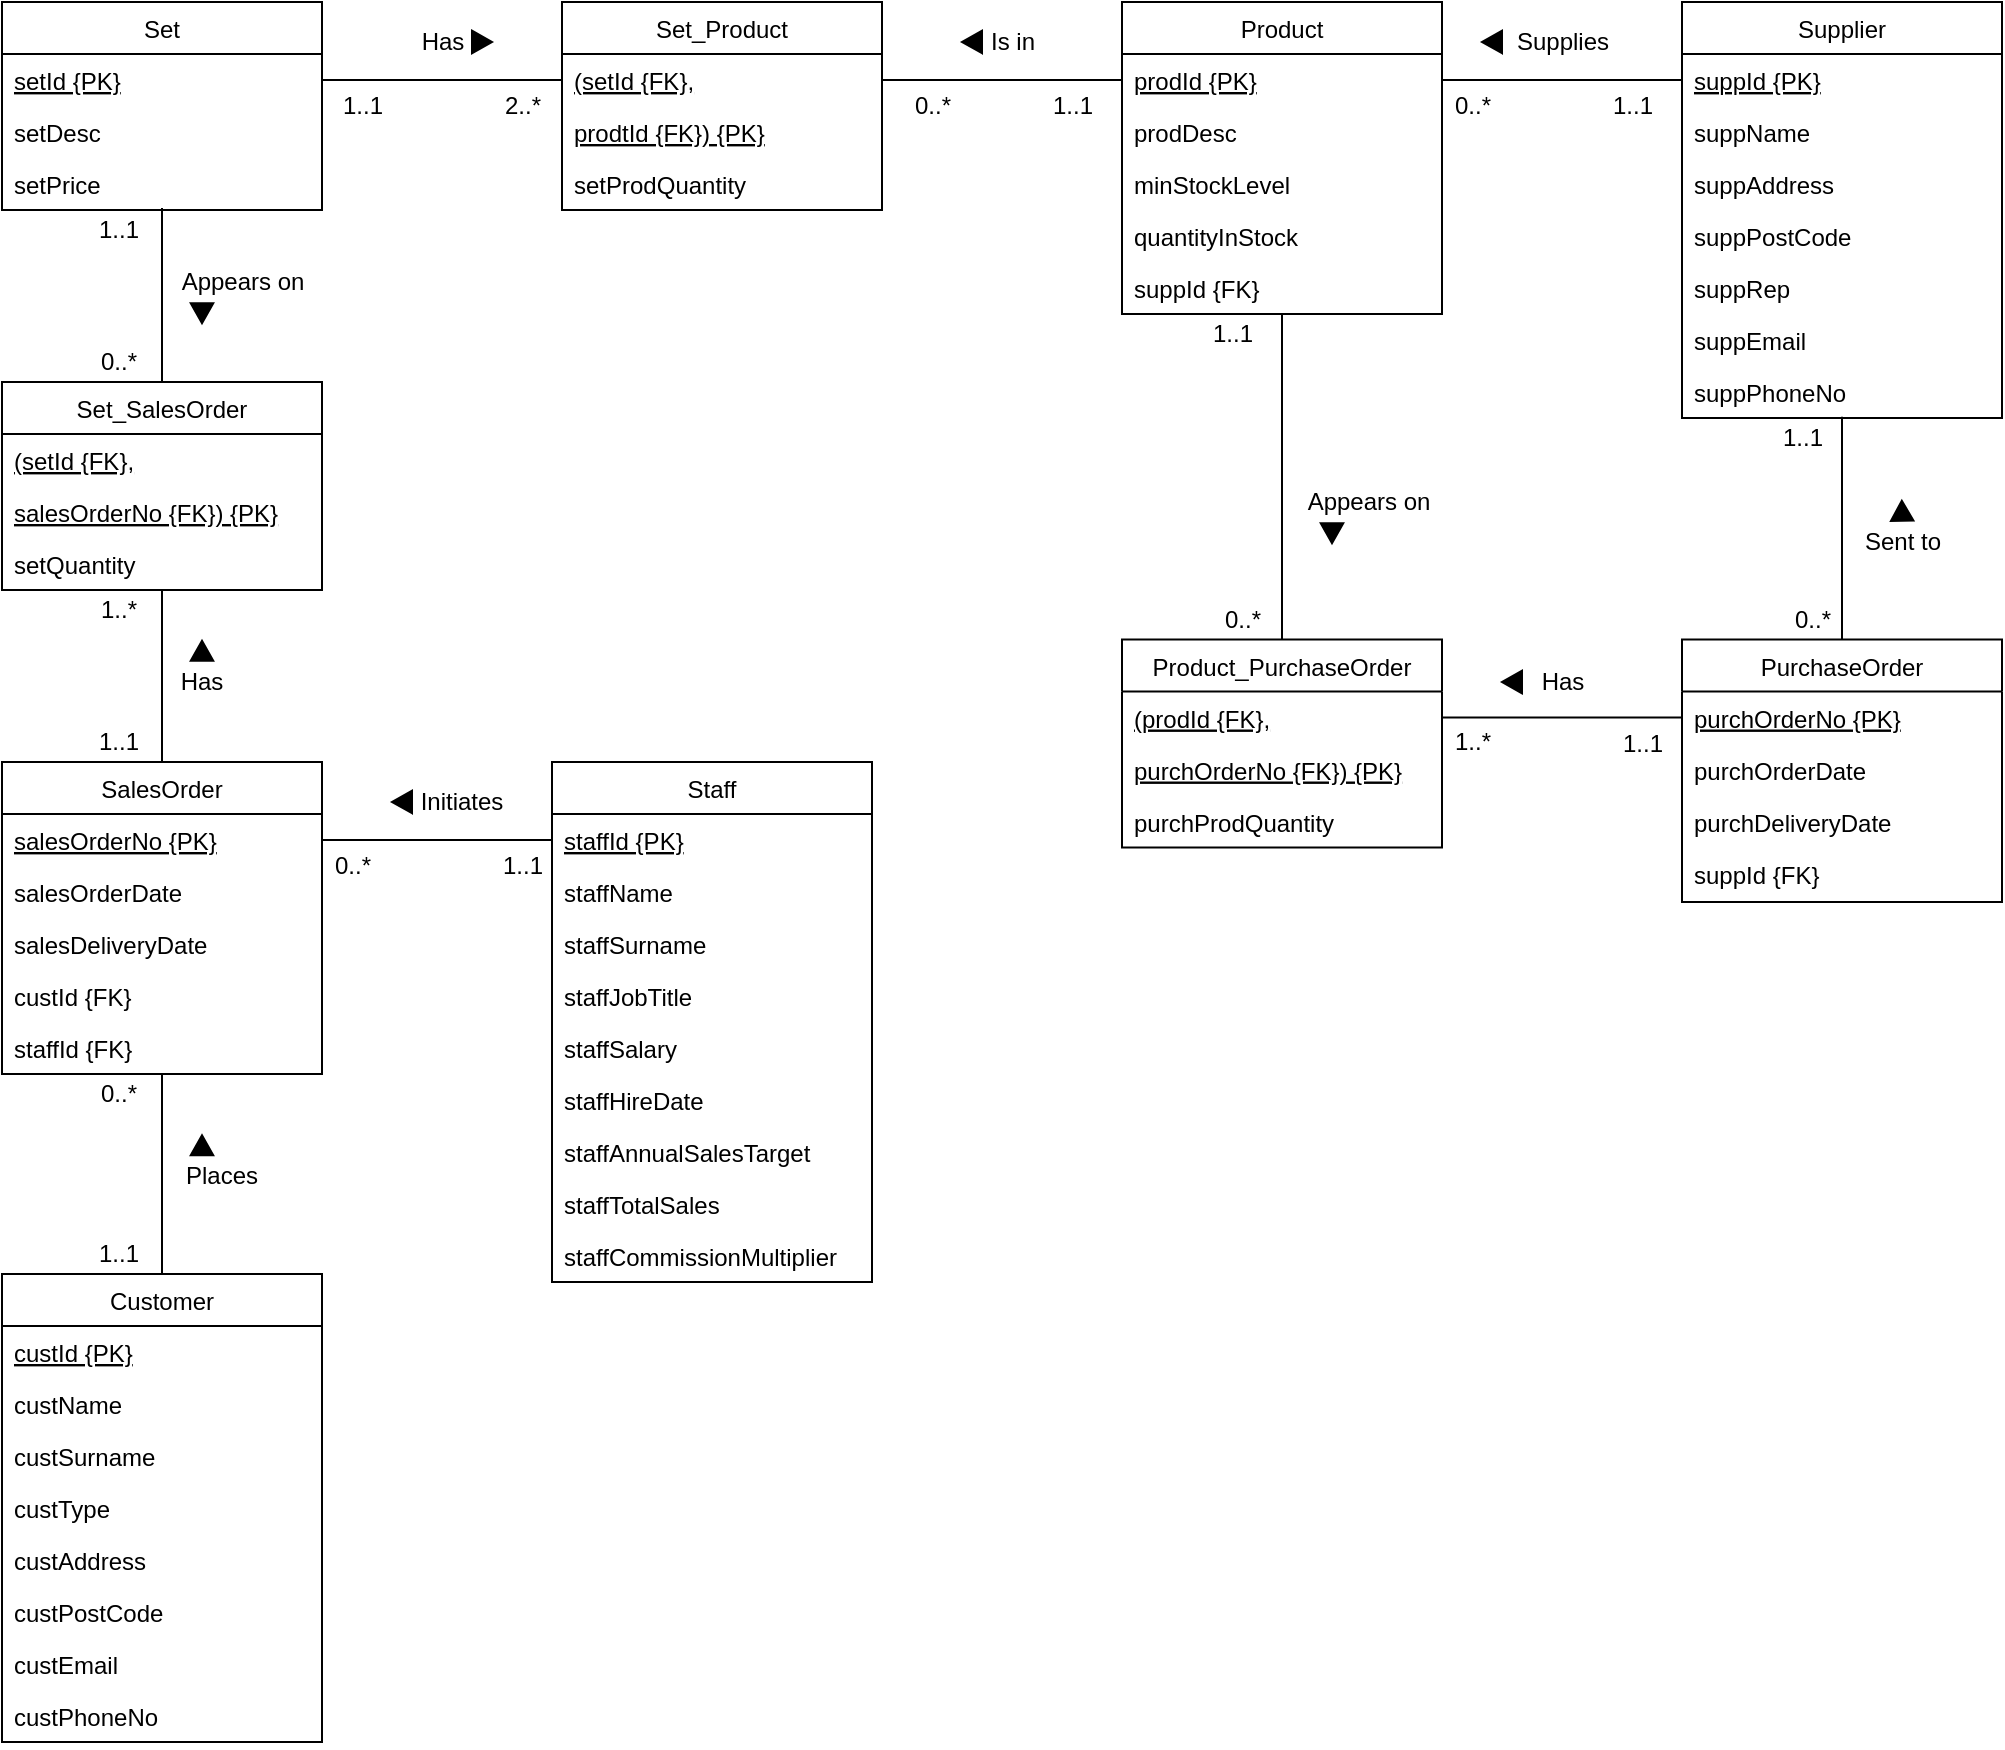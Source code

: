 <mxfile version="13.0.5" type="device"><diagram id="C5RBs43oDa-KdzZeNtuy" name="Page-1"><mxGraphModel dx="1422" dy="794" grid="1" gridSize="10" guides="1" tooltips="1" connect="1" arrows="1" fold="1" page="1" pageScale="1" pageWidth="1169" pageHeight="1654" math="0" shadow="0"><root><mxCell id="WIyWlLk6GJQsqaUBKTNV-0"/><mxCell id="WIyWlLk6GJQsqaUBKTNV-1" parent="WIyWlLk6GJQsqaUBKTNV-0"/><mxCell id="zkfFHV4jXpPFQw0GAbJ--0" value="Set" style="swimlane;fontStyle=0;align=center;verticalAlign=top;childLayout=stackLayout;horizontal=1;startSize=26;horizontalStack=0;resizeParent=1;resizeLast=0;collapsible=1;marginBottom=0;rounded=0;shadow=0;strokeWidth=1;" parent="WIyWlLk6GJQsqaUBKTNV-1" vertex="1"><mxGeometry x="80" y="80" width="160" height="104" as="geometry"><mxRectangle x="230" y="140" width="160" height="26" as="alternateBounds"/></mxGeometry></mxCell><mxCell id="zkfFHV4jXpPFQw0GAbJ--1" value="setId {PK}" style="text;align=left;verticalAlign=top;spacingLeft=4;spacingRight=4;overflow=hidden;rotatable=0;points=[[0,0.5],[1,0.5]];portConstraint=eastwest;fontStyle=4" parent="zkfFHV4jXpPFQw0GAbJ--0" vertex="1"><mxGeometry y="26" width="160" height="26" as="geometry"/></mxCell><mxCell id="zkfFHV4jXpPFQw0GAbJ--2" value="setDesc" style="text;align=left;verticalAlign=top;spacingLeft=4;spacingRight=4;overflow=hidden;rotatable=0;points=[[0,0.5],[1,0.5]];portConstraint=eastwest;rounded=0;shadow=0;html=0;" parent="zkfFHV4jXpPFQw0GAbJ--0" vertex="1"><mxGeometry y="52" width="160" height="26" as="geometry"/></mxCell><mxCell id="zkfFHV4jXpPFQw0GAbJ--3" value="setPrice" style="text;align=left;verticalAlign=top;spacingLeft=4;spacingRight=4;overflow=hidden;rotatable=0;points=[[0,0.5],[1,0.5]];portConstraint=eastwest;rounded=0;shadow=0;html=0;" parent="zkfFHV4jXpPFQw0GAbJ--0" vertex="1"><mxGeometry y="78" width="160" height="26" as="geometry"/></mxCell><mxCell id="TeVG1P6kpc4gWOl1_7dL-0" value="Has" style="text;html=1;strokeColor=none;fillColor=none;align=center;verticalAlign=middle;whiteSpace=wrap;rounded=0;" parent="WIyWlLk6GJQsqaUBKTNV-1" vertex="1"><mxGeometry x="160" y="410" width="40" height="20" as="geometry"/></mxCell><mxCell id="TeVG1P6kpc4gWOl1_7dL-18" value="" style="triangle;whiteSpace=wrap;html=1;rotation=-90;gradientColor=none;fillColor=#000000;" parent="WIyWlLk6GJQsqaUBKTNV-1" vertex="1"><mxGeometry x="175" y="398.75" width="10" height="11.25" as="geometry"/></mxCell><mxCell id="GirmqRTGsIC-gw1MAbg_-61" value="Supplier" style="swimlane;fontStyle=0;align=center;verticalAlign=top;childLayout=stackLayout;horizontal=1;startSize=26;horizontalStack=0;resizeParent=1;resizeLast=0;collapsible=1;marginBottom=0;rounded=0;shadow=0;strokeWidth=1;" parent="WIyWlLk6GJQsqaUBKTNV-1" vertex="1"><mxGeometry x="920" y="80" width="160" height="208" as="geometry"><mxRectangle x="230" y="140" width="160" height="26" as="alternateBounds"/></mxGeometry></mxCell><mxCell id="GirmqRTGsIC-gw1MAbg_-62" value="suppId {PK}" style="text;align=left;verticalAlign=top;spacingLeft=4;spacingRight=4;overflow=hidden;rotatable=0;points=[[0,0.5],[1,0.5]];portConstraint=eastwest;fontStyle=4" parent="GirmqRTGsIC-gw1MAbg_-61" vertex="1"><mxGeometry y="26" width="160" height="26" as="geometry"/></mxCell><mxCell id="GirmqRTGsIC-gw1MAbg_-63" value="suppName" style="text;align=left;verticalAlign=top;spacingLeft=4;spacingRight=4;overflow=hidden;rotatable=0;points=[[0,0.5],[1,0.5]];portConstraint=eastwest;rounded=0;shadow=0;html=0;" parent="GirmqRTGsIC-gw1MAbg_-61" vertex="1"><mxGeometry y="52" width="160" height="26" as="geometry"/></mxCell><mxCell id="GirmqRTGsIC-gw1MAbg_-64" value="suppAddress" style="text;align=left;verticalAlign=top;spacingLeft=4;spacingRight=4;overflow=hidden;rotatable=0;points=[[0,0.5],[1,0.5]];portConstraint=eastwest;rounded=0;shadow=0;html=0;" parent="GirmqRTGsIC-gw1MAbg_-61" vertex="1"><mxGeometry y="78" width="160" height="26" as="geometry"/></mxCell><mxCell id="GirmqRTGsIC-gw1MAbg_-87" value="suppPostCode" style="text;align=left;verticalAlign=top;spacingLeft=4;spacingRight=4;overflow=hidden;rotatable=0;points=[[0,0.5],[1,0.5]];portConstraint=eastwest;rounded=0;shadow=0;html=0;" parent="GirmqRTGsIC-gw1MAbg_-61" vertex="1"><mxGeometry y="104" width="160" height="26" as="geometry"/></mxCell><mxCell id="GirmqRTGsIC-gw1MAbg_-88" value="suppRep" style="text;align=left;verticalAlign=top;spacingLeft=4;spacingRight=4;overflow=hidden;rotatable=0;points=[[0,0.5],[1,0.5]];portConstraint=eastwest;rounded=0;shadow=0;html=0;" parent="GirmqRTGsIC-gw1MAbg_-61" vertex="1"><mxGeometry y="130" width="160" height="26" as="geometry"/></mxCell><mxCell id="GirmqRTGsIC-gw1MAbg_-89" value="suppEmail" style="text;align=left;verticalAlign=top;spacingLeft=4;spacingRight=4;overflow=hidden;rotatable=0;points=[[0,0.5],[1,0.5]];portConstraint=eastwest;rounded=0;shadow=0;html=0;" parent="GirmqRTGsIC-gw1MAbg_-61" vertex="1"><mxGeometry y="156" width="160" height="26" as="geometry"/></mxCell><mxCell id="GirmqRTGsIC-gw1MAbg_-90" value="suppPhoneNo" style="text;align=left;verticalAlign=top;spacingLeft=4;spacingRight=4;overflow=hidden;rotatable=0;points=[[0,0.5],[1,0.5]];portConstraint=eastwest;rounded=0;shadow=0;html=0;" parent="GirmqRTGsIC-gw1MAbg_-61" vertex="1"><mxGeometry y="182" width="160" height="26" as="geometry"/></mxCell><mxCell id="TeVG1P6kpc4gWOl1_7dL-20" value="Places" style="text;html=1;strokeColor=none;fillColor=none;align=center;verticalAlign=middle;whiteSpace=wrap;rounded=0;" parent="WIyWlLk6GJQsqaUBKTNV-1" vertex="1"><mxGeometry x="170" y="657.25" width="40" height="20" as="geometry"/></mxCell><mxCell id="TeVG1P6kpc4gWOl1_7dL-22" value="Initiates" style="text;html=1;strokeColor=none;fillColor=none;align=center;verticalAlign=middle;whiteSpace=wrap;rounded=0;" parent="WIyWlLk6GJQsqaUBKTNV-1" vertex="1"><mxGeometry x="290" y="469.99" width="40" height="20" as="geometry"/></mxCell><mxCell id="GirmqRTGsIC-gw1MAbg_-0" value="1..*" style="text;html=1;align=center;verticalAlign=middle;resizable=0;points=[];autosize=1;" parent="WIyWlLk6GJQsqaUBKTNV-1" vertex="1"><mxGeometry x="122.5" y="374" width="30" height="20" as="geometry"/></mxCell><mxCell id="GirmqRTGsIC-gw1MAbg_-3" value="" style="triangle;whiteSpace=wrap;html=1;rotation=-90;fillColor=#000000;" parent="WIyWlLk6GJQsqaUBKTNV-1" vertex="1"><mxGeometry x="175" y="646" width="10" height="11.25" as="geometry"/></mxCell><mxCell id="GirmqRTGsIC-gw1MAbg_-4" value="" style="triangle;whiteSpace=wrap;html=1;rotation=-180;strokeColor=#000000;fillColor=#000000;" parent="WIyWlLk6GJQsqaUBKTNV-1" vertex="1"><mxGeometry x="275" y="474.37" width="10" height="11.25" as="geometry"/></mxCell><mxCell id="GirmqRTGsIC-gw1MAbg_-6" value="0..*" style="text;html=1;align=center;verticalAlign=middle;resizable=0;points=[];autosize=1;" parent="WIyWlLk6GJQsqaUBKTNV-1" vertex="1"><mxGeometry x="122.66" y="250" width="30" height="20" as="geometry"/></mxCell><mxCell id="GirmqRTGsIC-gw1MAbg_-8" value="1..1" style="text;html=1;align=center;verticalAlign=middle;resizable=0;points=[];autosize=1;" parent="WIyWlLk6GJQsqaUBKTNV-1" vertex="1"><mxGeometry x="117.66" y="696" width="40" height="20" as="geometry"/></mxCell><mxCell id="GirmqRTGsIC-gw1MAbg_-10" value="0..*" style="text;html=1;align=center;verticalAlign=middle;resizable=0;points=[];autosize=1;" parent="WIyWlLk6GJQsqaUBKTNV-1" vertex="1"><mxGeometry x="122.5" y="616" width="30" height="20" as="geometry"/></mxCell><mxCell id="GirmqRTGsIC-gw1MAbg_-13" value="0..*" style="text;html=1;align=center;verticalAlign=middle;resizable=0;points=[];autosize=1;" parent="WIyWlLk6GJQsqaUBKTNV-1" vertex="1"><mxGeometry x="240" y="502" width="30" height="20" as="geometry"/></mxCell><mxCell id="GirmqRTGsIC-gw1MAbg_-14" value="1..1" style="text;html=1;align=center;verticalAlign=middle;resizable=0;points=[];autosize=1;" parent="WIyWlLk6GJQsqaUBKTNV-1" vertex="1"><mxGeometry x="320" y="502" width="40" height="20" as="geometry"/></mxCell><mxCell id="GirmqRTGsIC-gw1MAbg_-49" style="edgeStyle=orthogonalEdgeStyle;rounded=0;orthogonalLoop=1;jettySize=auto;html=1;entryX=0.5;entryY=0;entryDx=0;entryDy=0;endArrow=none;endFill=0;" parent="WIyWlLk6GJQsqaUBKTNV-1" source="zkfFHV4jXpPFQw0GAbJ--6" target="aGKwK6XPnsVdEHpSaADo-6" edge="1"><mxGeometry relative="1" as="geometry"/></mxCell><mxCell id="zkfFHV4jXpPFQw0GAbJ--6" value="SalesOrder" style="swimlane;fontStyle=0;align=center;verticalAlign=top;childLayout=stackLayout;horizontal=1;startSize=26;horizontalStack=0;resizeParent=1;resizeLast=0;collapsible=1;marginBottom=0;rounded=0;shadow=0;strokeWidth=1;" parent="WIyWlLk6GJQsqaUBKTNV-1" vertex="1"><mxGeometry x="80" y="460" width="160" height="156" as="geometry"><mxRectangle x="130" y="380" width="160" height="26" as="alternateBounds"/></mxGeometry></mxCell><mxCell id="zkfFHV4jXpPFQw0GAbJ--7" value="salesOrderNo {PK}" style="text;align=left;verticalAlign=top;spacingLeft=4;spacingRight=4;overflow=hidden;rotatable=0;points=[[0,0.5],[1,0.5]];portConstraint=eastwest;fontStyle=4" parent="zkfFHV4jXpPFQw0GAbJ--6" vertex="1"><mxGeometry y="26" width="160" height="26" as="geometry"/></mxCell><mxCell id="zkfFHV4jXpPFQw0GAbJ--8" value="salesOrderDate" style="text;align=left;verticalAlign=top;spacingLeft=4;spacingRight=4;overflow=hidden;rotatable=0;points=[[0,0.5],[1,0.5]];portConstraint=eastwest;rounded=0;shadow=0;html=0;" parent="zkfFHV4jXpPFQw0GAbJ--6" vertex="1"><mxGeometry y="52" width="160" height="26" as="geometry"/></mxCell><mxCell id="aGKwK6XPnsVdEHpSaADo-12" value="salesDeliveryDate" style="text;align=left;verticalAlign=top;spacingLeft=4;spacingRight=4;overflow=hidden;rotatable=0;points=[[0,0.5],[1,0.5]];portConstraint=eastwest;rounded=0;shadow=0;html=0;" parent="zkfFHV4jXpPFQw0GAbJ--6" vertex="1"><mxGeometry y="78" width="160" height="26" as="geometry"/></mxCell><mxCell id="GirmqRTGsIC-gw1MAbg_-48" value="custId {FK}" style="text;align=left;verticalAlign=top;spacingLeft=4;spacingRight=4;overflow=hidden;rotatable=0;points=[[0,0.5],[1,0.5]];portConstraint=eastwest;rounded=0;shadow=0;html=0;" parent="zkfFHV4jXpPFQw0GAbJ--6" vertex="1"><mxGeometry y="104" width="160" height="26" as="geometry"/></mxCell><mxCell id="GirmqRTGsIC-gw1MAbg_-55" value="staffId {FK}" style="text;align=left;verticalAlign=top;spacingLeft=4;spacingRight=4;overflow=hidden;rotatable=0;points=[[0,0.5],[1,0.5]];portConstraint=eastwest;rounded=0;shadow=0;html=0;" parent="zkfFHV4jXpPFQw0GAbJ--6" vertex="1"><mxGeometry y="130" width="160" height="26" as="geometry"/></mxCell><mxCell id="GirmqRTGsIC-gw1MAbg_-33" style="edgeStyle=orthogonalEdgeStyle;rounded=0;orthogonalLoop=1;jettySize=auto;html=1;exitX=0.5;exitY=0;exitDx=0;exitDy=0;entryX=0.5;entryY=0.962;entryDx=0;entryDy=0;entryPerimeter=0;endArrow=none;endFill=0;" parent="WIyWlLk6GJQsqaUBKTNV-1" source="GirmqRTGsIC-gw1MAbg_-29" target="zkfFHV4jXpPFQw0GAbJ--3" edge="1"><mxGeometry relative="1" as="geometry"/></mxCell><mxCell id="GirmqRTGsIC-gw1MAbg_-34" style="edgeStyle=orthogonalEdgeStyle;rounded=0;orthogonalLoop=1;jettySize=auto;html=1;endArrow=none;endFill=0;" parent="WIyWlLk6GJQsqaUBKTNV-1" source="GirmqRTGsIC-gw1MAbg_-29" target="zkfFHV4jXpPFQw0GAbJ--6" edge="1"><mxGeometry relative="1" as="geometry"/></mxCell><mxCell id="GirmqRTGsIC-gw1MAbg_-29" value="Set_SalesOrder" style="swimlane;fontStyle=0;align=center;verticalAlign=top;childLayout=stackLayout;horizontal=1;startSize=26;horizontalStack=0;resizeParent=1;resizeLast=0;collapsible=1;marginBottom=0;rounded=0;shadow=0;strokeWidth=1;" parent="WIyWlLk6GJQsqaUBKTNV-1" vertex="1"><mxGeometry x="80" y="270" width="160" height="104" as="geometry"><mxRectangle x="230" y="140" width="160" height="26" as="alternateBounds"/></mxGeometry></mxCell><mxCell id="GirmqRTGsIC-gw1MAbg_-30" value="(setId {FK}," style="text;align=left;verticalAlign=top;spacingLeft=4;spacingRight=4;overflow=hidden;rotatable=0;points=[[0,0.5],[1,0.5]];portConstraint=eastwest;fontStyle=4" parent="GirmqRTGsIC-gw1MAbg_-29" vertex="1"><mxGeometry y="26" width="160" height="26" as="geometry"/></mxCell><mxCell id="GirmqRTGsIC-gw1MAbg_-52" value="salesOrderNo {FK}) {PK}" style="text;align=left;verticalAlign=top;spacingLeft=4;spacingRight=4;overflow=hidden;rotatable=0;points=[[0,0.5],[1,0.5]];portConstraint=eastwest;fontStyle=4" parent="GirmqRTGsIC-gw1MAbg_-29" vertex="1"><mxGeometry y="52" width="160" height="26" as="geometry"/></mxCell><mxCell id="GirmqRTGsIC-gw1MAbg_-51" value="setQuantity" style="text;align=left;verticalAlign=top;spacingLeft=4;spacingRight=4;overflow=hidden;rotatable=0;points=[[0,0.5],[1,0.5]];portConstraint=eastwest;" parent="GirmqRTGsIC-gw1MAbg_-29" vertex="1"><mxGeometry y="78" width="160" height="26" as="geometry"/></mxCell><mxCell id="GirmqRTGsIC-gw1MAbg_-37" value="1..1" style="text;html=1;align=center;verticalAlign=middle;resizable=0;points=[];autosize=1;" parent="WIyWlLk6GJQsqaUBKTNV-1" vertex="1"><mxGeometry x="117.66" y="440" width="40" height="20" as="geometry"/></mxCell><mxCell id="GirmqRTGsIC-gw1MAbg_-38" value="1..1" style="text;html=1;align=center;verticalAlign=middle;resizable=0;points=[];autosize=1;" parent="WIyWlLk6GJQsqaUBKTNV-1" vertex="1"><mxGeometry x="117.66" y="184" width="40" height="20" as="geometry"/></mxCell><mxCell id="GirmqRTGsIC-gw1MAbg_-39" value="Appears on" style="text;html=1;align=center;verticalAlign=middle;resizable=0;points=[];autosize=1;" parent="WIyWlLk6GJQsqaUBKTNV-1" vertex="1"><mxGeometry x="160" y="210" width="80" height="20" as="geometry"/></mxCell><mxCell id="GirmqRTGsIC-gw1MAbg_-40" value="" style="triangle;whiteSpace=wrap;html=1;rotation=90;fillColor=#000000;" parent="WIyWlLk6GJQsqaUBKTNV-1" vertex="1"><mxGeometry x="175" y="230" width="10" height="11.25" as="geometry"/></mxCell><mxCell id="GirmqRTGsIC-gw1MAbg_-54" style="edgeStyle=orthogonalEdgeStyle;rounded=0;orthogonalLoop=1;jettySize=auto;html=1;endArrow=none;endFill=0;" parent="WIyWlLk6GJQsqaUBKTNV-1" source="zkfFHV4jXpPFQw0GAbJ--7" target="zkfFHV4jXpPFQw0GAbJ--14" edge="1"><mxGeometry relative="1" as="geometry"/></mxCell><mxCell id="GirmqRTGsIC-gw1MAbg_-79" value="Set_Product" style="swimlane;fontStyle=0;align=center;verticalAlign=top;childLayout=stackLayout;horizontal=1;startSize=26;horizontalStack=0;resizeParent=1;resizeLast=0;collapsible=1;marginBottom=0;rounded=0;shadow=0;strokeWidth=1;" parent="WIyWlLk6GJQsqaUBKTNV-1" vertex="1"><mxGeometry x="360" y="80" width="160" height="104" as="geometry"><mxRectangle x="230" y="140" width="160" height="26" as="alternateBounds"/></mxGeometry></mxCell><mxCell id="GirmqRTGsIC-gw1MAbg_-80" value="(setId {FK}," style="text;align=left;verticalAlign=top;spacingLeft=4;spacingRight=4;overflow=hidden;rotatable=0;points=[[0,0.5],[1,0.5]];portConstraint=eastwest;fontStyle=4" parent="GirmqRTGsIC-gw1MAbg_-79" vertex="1"><mxGeometry y="26" width="160" height="26" as="geometry"/></mxCell><mxCell id="GirmqRTGsIC-gw1MAbg_-81" value="prodtId {FK}) {PK}" style="text;align=left;verticalAlign=top;spacingLeft=4;spacingRight=4;overflow=hidden;rotatable=0;points=[[0,0.5],[1,0.5]];portConstraint=eastwest;rounded=0;shadow=0;html=0;fontStyle=4" parent="GirmqRTGsIC-gw1MAbg_-79" vertex="1"><mxGeometry y="52" width="160" height="26" as="geometry"/></mxCell><mxCell id="GirmqRTGsIC-gw1MAbg_-82" value="setProdQuantity" style="text;align=left;verticalAlign=top;spacingLeft=4;spacingRight=4;overflow=hidden;rotatable=0;points=[[0,0.5],[1,0.5]];portConstraint=eastwest;rounded=0;shadow=0;html=0;" parent="GirmqRTGsIC-gw1MAbg_-79" vertex="1"><mxGeometry y="78" width="160" height="26" as="geometry"/></mxCell><mxCell id="GirmqRTGsIC-gw1MAbg_-56" value="Product" style="swimlane;fontStyle=0;align=center;verticalAlign=top;childLayout=stackLayout;horizontal=1;startSize=26;horizontalStack=0;resizeParent=1;resizeLast=0;collapsible=1;marginBottom=0;rounded=0;shadow=0;strokeWidth=1;" parent="WIyWlLk6GJQsqaUBKTNV-1" vertex="1"><mxGeometry x="640" y="80" width="160" height="156" as="geometry"><mxRectangle x="230" y="140" width="160" height="26" as="alternateBounds"/></mxGeometry></mxCell><mxCell id="GirmqRTGsIC-gw1MAbg_-57" value="prodId {PK}" style="text;align=left;verticalAlign=top;spacingLeft=4;spacingRight=4;overflow=hidden;rotatable=0;points=[[0,0.5],[1,0.5]];portConstraint=eastwest;fontStyle=4" parent="GirmqRTGsIC-gw1MAbg_-56" vertex="1"><mxGeometry y="26" width="160" height="26" as="geometry"/></mxCell><mxCell id="GirmqRTGsIC-gw1MAbg_-58" value="prodDesc" style="text;align=left;verticalAlign=top;spacingLeft=4;spacingRight=4;overflow=hidden;rotatable=0;points=[[0,0.5],[1,0.5]];portConstraint=eastwest;rounded=0;shadow=0;html=0;" parent="GirmqRTGsIC-gw1MAbg_-56" vertex="1"><mxGeometry y="52" width="160" height="26" as="geometry"/></mxCell><mxCell id="GirmqRTGsIC-gw1MAbg_-59" value="minStockLevel" style="text;align=left;verticalAlign=top;spacingLeft=4;spacingRight=4;overflow=hidden;rotatable=0;points=[[0,0.5],[1,0.5]];portConstraint=eastwest;rounded=0;shadow=0;html=0;" parent="GirmqRTGsIC-gw1MAbg_-56" vertex="1"><mxGeometry y="78" width="160" height="26" as="geometry"/></mxCell><mxCell id="GirmqRTGsIC-gw1MAbg_-77" value="quantityInStock" style="text;align=left;verticalAlign=top;spacingLeft=4;spacingRight=4;overflow=hidden;rotatable=0;points=[[0,0.5],[1,0.5]];portConstraint=eastwest;rounded=0;shadow=0;html=0;" parent="GirmqRTGsIC-gw1MAbg_-56" vertex="1"><mxGeometry y="104" width="160" height="26" as="geometry"/></mxCell><mxCell id="GirmqRTGsIC-gw1MAbg_-76" value="suppId {FK}" style="text;align=left;verticalAlign=top;spacingLeft=4;spacingRight=4;overflow=hidden;rotatable=0;points=[[0,0.5],[1,0.5]];portConstraint=eastwest;rounded=0;shadow=0;html=0;" parent="GirmqRTGsIC-gw1MAbg_-56" vertex="1"><mxGeometry y="130" width="160" height="26" as="geometry"/></mxCell><mxCell id="aGKwK6XPnsVdEHpSaADo-6" value="Customer" style="swimlane;fontStyle=0;align=center;verticalAlign=top;childLayout=stackLayout;horizontal=1;startSize=26;horizontalStack=0;resizeParent=1;resizeLast=0;collapsible=1;marginBottom=0;rounded=0;shadow=0;strokeWidth=1;" parent="WIyWlLk6GJQsqaUBKTNV-1" vertex="1"><mxGeometry x="80" y="716" width="160" height="234" as="geometry"><mxRectangle x="130" y="380" width="160" height="26" as="alternateBounds"/></mxGeometry></mxCell><mxCell id="aGKwK6XPnsVdEHpSaADo-7" value="custId {PK}" style="text;align=left;verticalAlign=top;spacingLeft=4;spacingRight=4;overflow=hidden;rotatable=0;points=[[0,0.5],[1,0.5]];portConstraint=eastwest;fontStyle=4" parent="aGKwK6XPnsVdEHpSaADo-6" vertex="1"><mxGeometry y="26" width="160" height="26" as="geometry"/></mxCell><mxCell id="aGKwK6XPnsVdEHpSaADo-11" value="custName" style="text;align=left;verticalAlign=top;spacingLeft=4;spacingRight=4;overflow=hidden;rotatable=0;points=[[0,0.5],[1,0.5]];portConstraint=eastwest;" parent="aGKwK6XPnsVdEHpSaADo-6" vertex="1"><mxGeometry y="52" width="160" height="26" as="geometry"/></mxCell><mxCell id="TeVG1P6kpc4gWOl1_7dL-7" value="custSurname" style="text;align=left;verticalAlign=top;spacingLeft=4;spacingRight=4;overflow=hidden;rotatable=0;points=[[0,0.5],[1,0.5]];portConstraint=eastwest;" parent="aGKwK6XPnsVdEHpSaADo-6" vertex="1"><mxGeometry y="78" width="160" height="26" as="geometry"/></mxCell><mxCell id="aGKwK6XPnsVdEHpSaADo-8" value="custType" style="text;align=left;verticalAlign=top;spacingLeft=4;spacingRight=4;overflow=hidden;rotatable=0;points=[[0,0.5],[1,0.5]];portConstraint=eastwest;rounded=0;shadow=0;html=0;" parent="aGKwK6XPnsVdEHpSaADo-6" vertex="1"><mxGeometry y="104" width="160" height="26" as="geometry"/></mxCell><mxCell id="TeVG1P6kpc4gWOl1_7dL-8" value="custAddress" style="text;align=left;verticalAlign=top;spacingLeft=4;spacingRight=4;overflow=hidden;rotatable=0;points=[[0,0.5],[1,0.5]];portConstraint=eastwest;rounded=0;shadow=0;html=0;" parent="aGKwK6XPnsVdEHpSaADo-6" vertex="1"><mxGeometry y="130" width="160" height="26" as="geometry"/></mxCell><mxCell id="TeVG1P6kpc4gWOl1_7dL-9" value="custPostCode" style="text;align=left;verticalAlign=top;spacingLeft=4;spacingRight=4;overflow=hidden;rotatable=0;points=[[0,0.5],[1,0.5]];portConstraint=eastwest;" parent="aGKwK6XPnsVdEHpSaADo-6" vertex="1"><mxGeometry y="156" width="160" height="26" as="geometry"/></mxCell><mxCell id="TeVG1P6kpc4gWOl1_7dL-10" value="custEmail" style="text;align=left;verticalAlign=top;spacingLeft=4;spacingRight=4;overflow=hidden;rotatable=0;points=[[0,0.5],[1,0.5]];portConstraint=eastwest;" parent="aGKwK6XPnsVdEHpSaADo-6" vertex="1"><mxGeometry y="182" width="160" height="26" as="geometry"/></mxCell><mxCell id="TeVG1P6kpc4gWOl1_7dL-12" value="custPhoneNo" style="text;align=left;verticalAlign=top;spacingLeft=4;spacingRight=4;overflow=hidden;rotatable=0;points=[[0,0.5],[1,0.5]];portConstraint=eastwest;" parent="aGKwK6XPnsVdEHpSaADo-6" vertex="1"><mxGeometry y="208" width="160" height="26" as="geometry"/></mxCell><mxCell id="GirmqRTGsIC-gw1MAbg_-69" value="1..1" style="text;html=1;align=center;verticalAlign=middle;resizable=0;points=[];autosize=1;" parent="WIyWlLk6GJQsqaUBKTNV-1" vertex="1"><mxGeometry x="875" y="122" width="40" height="20" as="geometry"/></mxCell><mxCell id="GirmqRTGsIC-gw1MAbg_-72" style="edgeStyle=orthogonalEdgeStyle;rounded=0;orthogonalLoop=1;jettySize=auto;html=1;exitX=1;exitY=0.5;exitDx=0;exitDy=0;entryX=0;entryY=0.5;entryDx=0;entryDy=0;endArrow=none;endFill=0;" parent="WIyWlLk6GJQsqaUBKTNV-1" source="GirmqRTGsIC-gw1MAbg_-57" target="GirmqRTGsIC-gw1MAbg_-62" edge="1"><mxGeometry relative="1" as="geometry"/></mxCell><mxCell id="GirmqRTGsIC-gw1MAbg_-73" value="2..*" style="text;html=1;align=center;verticalAlign=middle;resizable=0;points=[];autosize=1;" parent="WIyWlLk6GJQsqaUBKTNV-1" vertex="1"><mxGeometry x="325" y="122" width="30" height="20" as="geometry"/></mxCell><mxCell id="GirmqRTGsIC-gw1MAbg_-75" value="0..*" style="text;html=1;align=center;verticalAlign=middle;resizable=0;points=[];autosize=1;" parent="WIyWlLk6GJQsqaUBKTNV-1" vertex="1"><mxGeometry x="800" y="122" width="30" height="20" as="geometry"/></mxCell><mxCell id="GirmqRTGsIC-gw1MAbg_-78" value="0..*" style="text;html=1;align=center;verticalAlign=middle;resizable=0;points=[];autosize=1;" parent="WIyWlLk6GJQsqaUBKTNV-1" vertex="1"><mxGeometry x="530" y="122" width="30" height="20" as="geometry"/></mxCell><mxCell id="zkfFHV4jXpPFQw0GAbJ--13" value="Staff" style="swimlane;fontStyle=0;align=center;verticalAlign=top;childLayout=stackLayout;horizontal=1;startSize=26;horizontalStack=0;resizeParent=1;resizeLast=0;collapsible=1;marginBottom=0;rounded=0;shadow=0;strokeWidth=1;" parent="WIyWlLk6GJQsqaUBKTNV-1" vertex="1"><mxGeometry x="355" y="460" width="160" height="260" as="geometry"><mxRectangle x="340" y="380" width="170" height="26" as="alternateBounds"/></mxGeometry></mxCell><mxCell id="zkfFHV4jXpPFQw0GAbJ--14" value="staffId {PK}" style="text;align=left;verticalAlign=top;spacingLeft=4;spacingRight=4;overflow=hidden;rotatable=0;points=[[0,0.5],[1,0.5]];portConstraint=eastwest;fontStyle=4" parent="zkfFHV4jXpPFQw0GAbJ--13" vertex="1"><mxGeometry y="26" width="160" height="26" as="geometry"/></mxCell><mxCell id="TeVG1P6kpc4gWOl1_7dL-14" value="staffName" style="text;align=left;verticalAlign=top;spacingLeft=4;spacingRight=4;overflow=hidden;rotatable=0;points=[[0,0.5],[1,0.5]];portConstraint=eastwest;" parent="zkfFHV4jXpPFQw0GAbJ--13" vertex="1"><mxGeometry y="52" width="160" height="26" as="geometry"/></mxCell><mxCell id="TeVG1P6kpc4gWOl1_7dL-15" value="staffSurname" style="text;align=left;verticalAlign=top;spacingLeft=4;spacingRight=4;overflow=hidden;rotatable=0;points=[[0,0.5],[1,0.5]];portConstraint=eastwest;" parent="zkfFHV4jXpPFQw0GAbJ--13" vertex="1"><mxGeometry y="78" width="160" height="26" as="geometry"/></mxCell><mxCell id="TeVG1P6kpc4gWOl1_7dL-2" value="staffJobTitle" style="text;align=left;verticalAlign=top;spacingLeft=4;spacingRight=4;overflow=hidden;rotatable=0;points=[[0,0.5],[1,0.5]];portConstraint=eastwest;" parent="zkfFHV4jXpPFQw0GAbJ--13" vertex="1"><mxGeometry y="104" width="160" height="26" as="geometry"/></mxCell><mxCell id="TeVG1P6kpc4gWOl1_7dL-3" value="staffSalary" style="text;align=left;verticalAlign=top;spacingLeft=4;spacingRight=4;overflow=hidden;rotatable=0;points=[[0,0.5],[1,0.5]];portConstraint=eastwest;" parent="zkfFHV4jXpPFQw0GAbJ--13" vertex="1"><mxGeometry y="130" width="160" height="26" as="geometry"/></mxCell><mxCell id="TeVG1P6kpc4gWOl1_7dL-4" value="staffHireDate" style="text;align=left;verticalAlign=top;spacingLeft=4;spacingRight=4;overflow=hidden;rotatable=0;points=[[0,0.5],[1,0.5]];portConstraint=eastwest;" parent="zkfFHV4jXpPFQw0GAbJ--13" vertex="1"><mxGeometry y="156" width="160" height="26" as="geometry"/></mxCell><mxCell id="TeVG1P6kpc4gWOl1_7dL-5" value="staffAnnualSalesTarget" style="text;align=left;verticalAlign=top;spacingLeft=4;spacingRight=4;overflow=hidden;rotatable=0;points=[[0,0.5],[1,0.5]];portConstraint=eastwest;" parent="zkfFHV4jXpPFQw0GAbJ--13" vertex="1"><mxGeometry y="182" width="160" height="26" as="geometry"/></mxCell><mxCell id="urawxYS21AGHyAZdC7n0-0" value="staffTotalSales" style="text;align=left;verticalAlign=top;spacingLeft=4;spacingRight=4;overflow=hidden;rotatable=0;points=[[0,0.5],[1,0.5]];portConstraint=eastwest;" vertex="1" parent="zkfFHV4jXpPFQw0GAbJ--13"><mxGeometry y="208" width="160" height="26" as="geometry"/></mxCell><mxCell id="urawxYS21AGHyAZdC7n0-1" value="staffCommissionMultiplier" style="text;align=left;verticalAlign=top;spacingLeft=4;spacingRight=4;overflow=hidden;rotatable=0;points=[[0,0.5],[1,0.5]];portConstraint=eastwest;" vertex="1" parent="zkfFHV4jXpPFQw0GAbJ--13"><mxGeometry y="234" width="160" height="26" as="geometry"/></mxCell><mxCell id="GirmqRTGsIC-gw1MAbg_-83" value="1..1" style="text;html=1;align=center;verticalAlign=middle;resizable=0;points=[];autosize=1;" parent="WIyWlLk6GJQsqaUBKTNV-1" vertex="1"><mxGeometry x="240" y="122" width="40" height="20" as="geometry"/></mxCell><mxCell id="GirmqRTGsIC-gw1MAbg_-84" value="1..1" style="text;html=1;align=center;verticalAlign=middle;resizable=0;points=[];autosize=1;" parent="WIyWlLk6GJQsqaUBKTNV-1" vertex="1"><mxGeometry x="595" y="122" width="40" height="20" as="geometry"/></mxCell><mxCell id="GirmqRTGsIC-gw1MAbg_-85" style="edgeStyle=orthogonalEdgeStyle;rounded=0;orthogonalLoop=1;jettySize=auto;html=1;exitX=1;exitY=0.5;exitDx=0;exitDy=0;entryX=0;entryY=0.5;entryDx=0;entryDy=0;endArrow=none;endFill=0;" parent="WIyWlLk6GJQsqaUBKTNV-1" source="zkfFHV4jXpPFQw0GAbJ--1" target="GirmqRTGsIC-gw1MAbg_-80" edge="1"><mxGeometry relative="1" as="geometry"/></mxCell><mxCell id="GirmqRTGsIC-gw1MAbg_-86" style="edgeStyle=orthogonalEdgeStyle;rounded=0;orthogonalLoop=1;jettySize=auto;html=1;exitX=1;exitY=0.5;exitDx=0;exitDy=0;entryX=0;entryY=0.5;entryDx=0;entryDy=0;endArrow=none;endFill=0;" parent="WIyWlLk6GJQsqaUBKTNV-1" source="GirmqRTGsIC-gw1MAbg_-80" target="GirmqRTGsIC-gw1MAbg_-57" edge="1"><mxGeometry relative="1" as="geometry"/></mxCell><mxCell id="GirmqRTGsIC-gw1MAbg_-107" style="edgeStyle=orthogonalEdgeStyle;rounded=0;orthogonalLoop=1;jettySize=auto;html=1;exitX=0.5;exitY=0;exitDx=0;exitDy=0;entryX=0.5;entryY=0.974;entryDx=0;entryDy=0;entryPerimeter=0;endArrow=none;endFill=0;" parent="WIyWlLk6GJQsqaUBKTNV-1" source="GirmqRTGsIC-gw1MAbg_-65" target="GirmqRTGsIC-gw1MAbg_-90" edge="1"><mxGeometry relative="1" as="geometry"/></mxCell><mxCell id="GirmqRTGsIC-gw1MAbg_-65" value="PurchaseOrder" style="swimlane;fontStyle=0;align=center;verticalAlign=top;childLayout=stackLayout;horizontal=1;startSize=26;horizontalStack=0;resizeParent=1;resizeLast=0;collapsible=1;marginBottom=0;rounded=0;shadow=0;strokeWidth=1;" parent="WIyWlLk6GJQsqaUBKTNV-1" vertex="1"><mxGeometry x="920" y="398.75" width="160" height="131.25" as="geometry"><mxRectangle x="230" y="140" width="160" height="26" as="alternateBounds"/></mxGeometry></mxCell><mxCell id="GirmqRTGsIC-gw1MAbg_-66" value="purchOrderNo {PK}" style="text;align=left;verticalAlign=top;spacingLeft=4;spacingRight=4;overflow=hidden;rotatable=0;points=[[0,0.5],[1,0.5]];portConstraint=eastwest;fontStyle=4" parent="GirmqRTGsIC-gw1MAbg_-65" vertex="1"><mxGeometry y="26" width="160" height="26" as="geometry"/></mxCell><mxCell id="GirmqRTGsIC-gw1MAbg_-67" value="purchOrderDate" style="text;align=left;verticalAlign=top;spacingLeft=4;spacingRight=4;overflow=hidden;rotatable=0;points=[[0,0.5],[1,0.5]];portConstraint=eastwest;rounded=0;shadow=0;html=0;" parent="GirmqRTGsIC-gw1MAbg_-65" vertex="1"><mxGeometry y="52" width="160" height="26" as="geometry"/></mxCell><mxCell id="GirmqRTGsIC-gw1MAbg_-68" value="purchDeliveryDate" style="text;align=left;verticalAlign=top;spacingLeft=4;spacingRight=4;overflow=hidden;rotatable=0;points=[[0,0.5],[1,0.5]];portConstraint=eastwest;rounded=0;shadow=0;html=0;" parent="GirmqRTGsIC-gw1MAbg_-65" vertex="1"><mxGeometry y="78" width="160" height="26" as="geometry"/></mxCell><mxCell id="GirmqRTGsIC-gw1MAbg_-91" value="suppId {FK}" style="text;align=left;verticalAlign=top;spacingLeft=4;spacingRight=4;overflow=hidden;rotatable=0;points=[[0,0.5],[1,0.5]];portConstraint=eastwest;rounded=0;shadow=0;html=0;" parent="GirmqRTGsIC-gw1MAbg_-65" vertex="1"><mxGeometry y="104" width="160" height="26" as="geometry"/></mxCell><mxCell id="GirmqRTGsIC-gw1MAbg_-93" value="1..1" style="text;html=1;align=center;verticalAlign=middle;resizable=0;points=[];autosize=1;" parent="WIyWlLk6GJQsqaUBKTNV-1" vertex="1"><mxGeometry x="960" y="288" width="40" height="20" as="geometry"/></mxCell><mxCell id="GirmqRTGsIC-gw1MAbg_-94" value="0..*" style="text;html=1;align=center;verticalAlign=middle;resizable=0;points=[];autosize=1;" parent="WIyWlLk6GJQsqaUBKTNV-1" vertex="1"><mxGeometry x="970" y="378.75" width="30" height="20" as="geometry"/></mxCell><mxCell id="GirmqRTGsIC-gw1MAbg_-95" value="1..*" style="text;html=1;align=center;verticalAlign=middle;resizable=0;points=[];autosize=1;" parent="WIyWlLk6GJQsqaUBKTNV-1" vertex="1"><mxGeometry x="800" y="440" width="30" height="20" as="geometry"/></mxCell><mxCell id="GirmqRTGsIC-gw1MAbg_-96" value="0..*" style="text;html=1;align=center;verticalAlign=middle;resizable=0;points=[];autosize=1;" parent="WIyWlLk6GJQsqaUBKTNV-1" vertex="1"><mxGeometry x="685" y="378.75" width="30" height="20" as="geometry"/></mxCell><mxCell id="GirmqRTGsIC-gw1MAbg_-104" style="edgeStyle=orthogonalEdgeStyle;rounded=0;orthogonalLoop=1;jettySize=auto;html=1;entryX=0.5;entryY=0.987;entryDx=0;entryDy=0;entryPerimeter=0;endArrow=none;endFill=0;" parent="WIyWlLk6GJQsqaUBKTNV-1" source="GirmqRTGsIC-gw1MAbg_-97" target="GirmqRTGsIC-gw1MAbg_-76" edge="1"><mxGeometry relative="1" as="geometry"/></mxCell><mxCell id="GirmqRTGsIC-gw1MAbg_-105" value="1..1" style="text;html=1;align=center;verticalAlign=middle;resizable=0;points=[];autosize=1;" parent="WIyWlLk6GJQsqaUBKTNV-1" vertex="1"><mxGeometry x="880" y="440.75" width="40" height="20" as="geometry"/></mxCell><mxCell id="GirmqRTGsIC-gw1MAbg_-106" value="1..1" style="text;html=1;align=center;verticalAlign=middle;resizable=0;points=[];autosize=1;" parent="WIyWlLk6GJQsqaUBKTNV-1" vertex="1"><mxGeometry x="675" y="236" width="40" height="20" as="geometry"/></mxCell><mxCell id="GirmqRTGsIC-gw1MAbg_-108" value="Has" style="text;html=1;align=center;verticalAlign=middle;resizable=0;points=[];autosize=1;" parent="WIyWlLk6GJQsqaUBKTNV-1" vertex="1"><mxGeometry x="280" y="90" width="40" height="20" as="geometry"/></mxCell><mxCell id="GirmqRTGsIC-gw1MAbg_-110" value="" style="triangle;whiteSpace=wrap;html=1;rotation=0;gradientColor=none;fillColor=#000000;" parent="WIyWlLk6GJQsqaUBKTNV-1" vertex="1"><mxGeometry x="315" y="94.37" width="10" height="11.25" as="geometry"/></mxCell><mxCell id="GirmqRTGsIC-gw1MAbg_-111" value="Is in" style="text;html=1;align=center;verticalAlign=middle;resizable=0;points=[];autosize=1;" parent="WIyWlLk6GJQsqaUBKTNV-1" vertex="1"><mxGeometry x="565" y="90" width="40" height="20" as="geometry"/></mxCell><mxCell id="GirmqRTGsIC-gw1MAbg_-114" value="" style="triangle;whiteSpace=wrap;html=1;rotation=-180;fillColor=#000000;" parent="WIyWlLk6GJQsqaUBKTNV-1" vertex="1"><mxGeometry x="560" y="94.37" width="10" height="11.25" as="geometry"/></mxCell><mxCell id="GirmqRTGsIC-gw1MAbg_-116" value="" style="triangle;whiteSpace=wrap;html=1;rotation=-180;fillColor=#000000;" parent="WIyWlLk6GJQsqaUBKTNV-1" vertex="1"><mxGeometry x="820" y="94.37" width="10" height="11.25" as="geometry"/></mxCell><mxCell id="GirmqRTGsIC-gw1MAbg_-117" value="Supplies" style="text;html=1;align=center;verticalAlign=middle;resizable=0;points=[];autosize=1;" parent="WIyWlLk6GJQsqaUBKTNV-1" vertex="1"><mxGeometry x="830" y="89.99" width="60" height="20" as="geometry"/></mxCell><mxCell id="GirmqRTGsIC-gw1MAbg_-97" value="Product_PurchaseOrder" style="swimlane;fontStyle=0;align=center;verticalAlign=top;childLayout=stackLayout;horizontal=1;startSize=26;horizontalStack=0;resizeParent=1;resizeLast=0;collapsible=1;marginBottom=0;rounded=0;shadow=0;strokeWidth=1;" parent="WIyWlLk6GJQsqaUBKTNV-1" vertex="1"><mxGeometry x="640" y="398.75" width="160" height="104" as="geometry"><mxRectangle x="230" y="140" width="160" height="26" as="alternateBounds"/></mxGeometry></mxCell><mxCell id="GirmqRTGsIC-gw1MAbg_-98" value="(prodId {FK}," style="text;align=left;verticalAlign=top;spacingLeft=4;spacingRight=4;overflow=hidden;rotatable=0;points=[[0,0.5],[1,0.5]];portConstraint=eastwest;fontStyle=4" parent="GirmqRTGsIC-gw1MAbg_-97" vertex="1"><mxGeometry y="26" width="160" height="26" as="geometry"/></mxCell><mxCell id="GirmqRTGsIC-gw1MAbg_-99" value="purchOrderNo {FK}) {PK}" style="text;align=left;verticalAlign=top;spacingLeft=4;spacingRight=4;overflow=hidden;rotatable=0;points=[[0,0.5],[1,0.5]];portConstraint=eastwest;rounded=0;shadow=0;html=0;fontStyle=4" parent="GirmqRTGsIC-gw1MAbg_-97" vertex="1"><mxGeometry y="52" width="160" height="26" as="geometry"/></mxCell><mxCell id="GirmqRTGsIC-gw1MAbg_-101" value="purchProdQuantity" style="text;align=left;verticalAlign=top;spacingLeft=4;spacingRight=4;overflow=hidden;rotatable=0;points=[[0,0.5],[1,0.5]];portConstraint=eastwest;rounded=0;shadow=0;html=0;" parent="GirmqRTGsIC-gw1MAbg_-97" vertex="1"><mxGeometry y="78" width="160" height="26" as="geometry"/></mxCell><mxCell id="GirmqRTGsIC-gw1MAbg_-121" style="edgeStyle=orthogonalEdgeStyle;rounded=0;orthogonalLoop=1;jettySize=auto;html=1;exitX=1;exitY=0.5;exitDx=0;exitDy=0;entryX=0;entryY=0.5;entryDx=0;entryDy=0;endArrow=none;endFill=0;" parent="WIyWlLk6GJQsqaUBKTNV-1" source="GirmqRTGsIC-gw1MAbg_-98" target="GirmqRTGsIC-gw1MAbg_-66" edge="1"><mxGeometry relative="1" as="geometry"/></mxCell><mxCell id="GirmqRTGsIC-gw1MAbg_-124" value="Has" style="text;html=1;align=center;verticalAlign=middle;resizable=0;points=[];autosize=1;" parent="WIyWlLk6GJQsqaUBKTNV-1" vertex="1"><mxGeometry x="840" y="410" width="40" height="20" as="geometry"/></mxCell><mxCell id="GirmqRTGsIC-gw1MAbg_-125" value="Appears on" style="text;html=1;align=center;verticalAlign=middle;resizable=0;points=[];autosize=1;" parent="WIyWlLk6GJQsqaUBKTNV-1" vertex="1"><mxGeometry x="723" y="320" width="80" height="20" as="geometry"/></mxCell><mxCell id="GirmqRTGsIC-gw1MAbg_-126" value="" style="triangle;whiteSpace=wrap;html=1;rotation=90;fillColor=#000000;" parent="WIyWlLk6GJQsqaUBKTNV-1" vertex="1"><mxGeometry x="740" y="340" width="10" height="11.25" as="geometry"/></mxCell><mxCell id="GirmqRTGsIC-gw1MAbg_-127" value="" style="triangle;whiteSpace=wrap;html=1;rotation=-180;fillColor=#000000;" parent="WIyWlLk6GJQsqaUBKTNV-1" vertex="1"><mxGeometry x="830" y="414.38" width="10" height="11.25" as="geometry"/></mxCell><mxCell id="GirmqRTGsIC-gw1MAbg_-131" value="Sent to" style="text;html=1;align=center;verticalAlign=middle;resizable=0;points=[];autosize=1;" parent="WIyWlLk6GJQsqaUBKTNV-1" vertex="1"><mxGeometry x="1005" y="340" width="50" height="20" as="geometry"/></mxCell><mxCell id="GirmqRTGsIC-gw1MAbg_-132" value="" style="triangle;whiteSpace=wrap;html=1;rotation=-91;fillColor=#000000;" parent="WIyWlLk6GJQsqaUBKTNV-1" vertex="1"><mxGeometry x="1025" y="328.75" width="10" height="11.25" as="geometry"/></mxCell></root></mxGraphModel></diagram></mxfile>